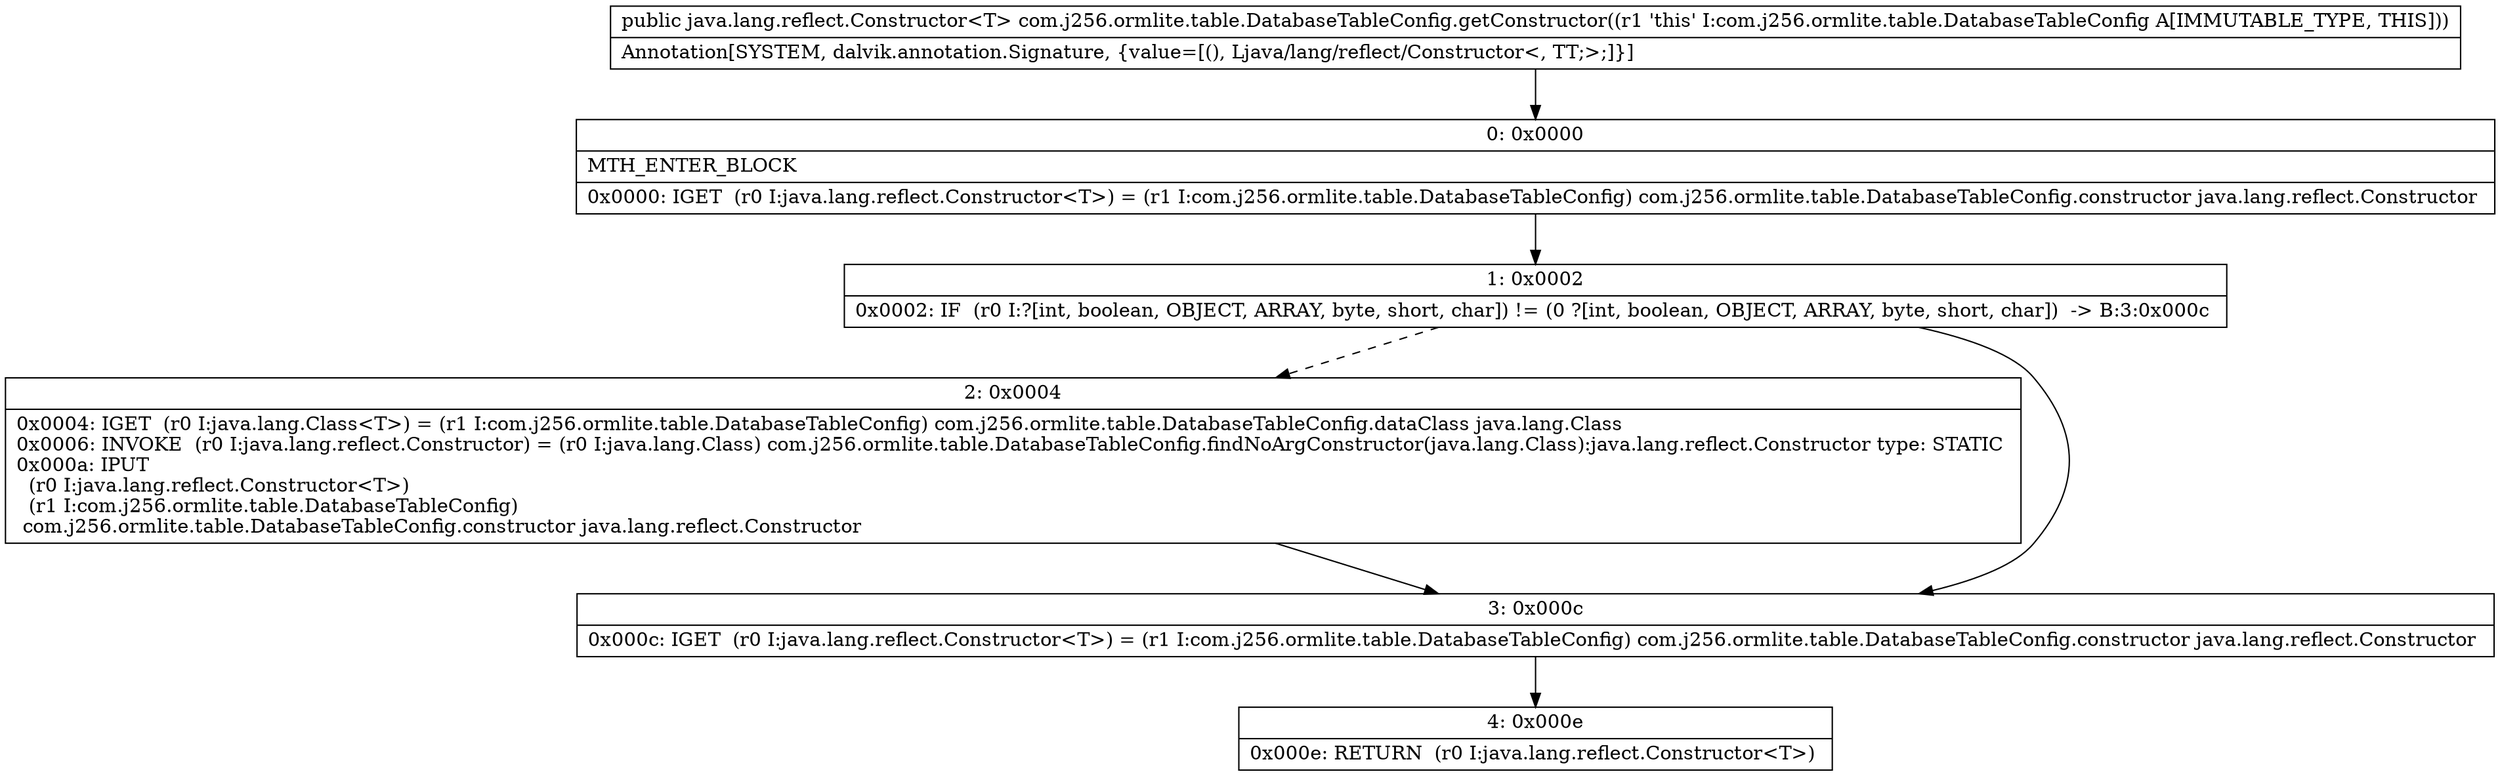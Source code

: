 digraph "CFG forcom.j256.ormlite.table.DatabaseTableConfig.getConstructor()Ljava\/lang\/reflect\/Constructor;" {
Node_0 [shape=record,label="{0\:\ 0x0000|MTH_ENTER_BLOCK\l|0x0000: IGET  (r0 I:java.lang.reflect.Constructor\<T\>) = (r1 I:com.j256.ormlite.table.DatabaseTableConfig) com.j256.ormlite.table.DatabaseTableConfig.constructor java.lang.reflect.Constructor \l}"];
Node_1 [shape=record,label="{1\:\ 0x0002|0x0002: IF  (r0 I:?[int, boolean, OBJECT, ARRAY, byte, short, char]) != (0 ?[int, boolean, OBJECT, ARRAY, byte, short, char])  \-\> B:3:0x000c \l}"];
Node_2 [shape=record,label="{2\:\ 0x0004|0x0004: IGET  (r0 I:java.lang.Class\<T\>) = (r1 I:com.j256.ormlite.table.DatabaseTableConfig) com.j256.ormlite.table.DatabaseTableConfig.dataClass java.lang.Class \l0x0006: INVOKE  (r0 I:java.lang.reflect.Constructor) = (r0 I:java.lang.Class) com.j256.ormlite.table.DatabaseTableConfig.findNoArgConstructor(java.lang.Class):java.lang.reflect.Constructor type: STATIC \l0x000a: IPUT  \l  (r0 I:java.lang.reflect.Constructor\<T\>)\l  (r1 I:com.j256.ormlite.table.DatabaseTableConfig)\l com.j256.ormlite.table.DatabaseTableConfig.constructor java.lang.reflect.Constructor \l}"];
Node_3 [shape=record,label="{3\:\ 0x000c|0x000c: IGET  (r0 I:java.lang.reflect.Constructor\<T\>) = (r1 I:com.j256.ormlite.table.DatabaseTableConfig) com.j256.ormlite.table.DatabaseTableConfig.constructor java.lang.reflect.Constructor \l}"];
Node_4 [shape=record,label="{4\:\ 0x000e|0x000e: RETURN  (r0 I:java.lang.reflect.Constructor\<T\>) \l}"];
MethodNode[shape=record,label="{public java.lang.reflect.Constructor\<T\> com.j256.ormlite.table.DatabaseTableConfig.getConstructor((r1 'this' I:com.j256.ormlite.table.DatabaseTableConfig A[IMMUTABLE_TYPE, THIS]))  | Annotation[SYSTEM, dalvik.annotation.Signature, \{value=[(), Ljava\/lang\/reflect\/Constructor\<, TT;\>;]\}]\l}"];
MethodNode -> Node_0;
Node_0 -> Node_1;
Node_1 -> Node_2[style=dashed];
Node_1 -> Node_3;
Node_2 -> Node_3;
Node_3 -> Node_4;
}

